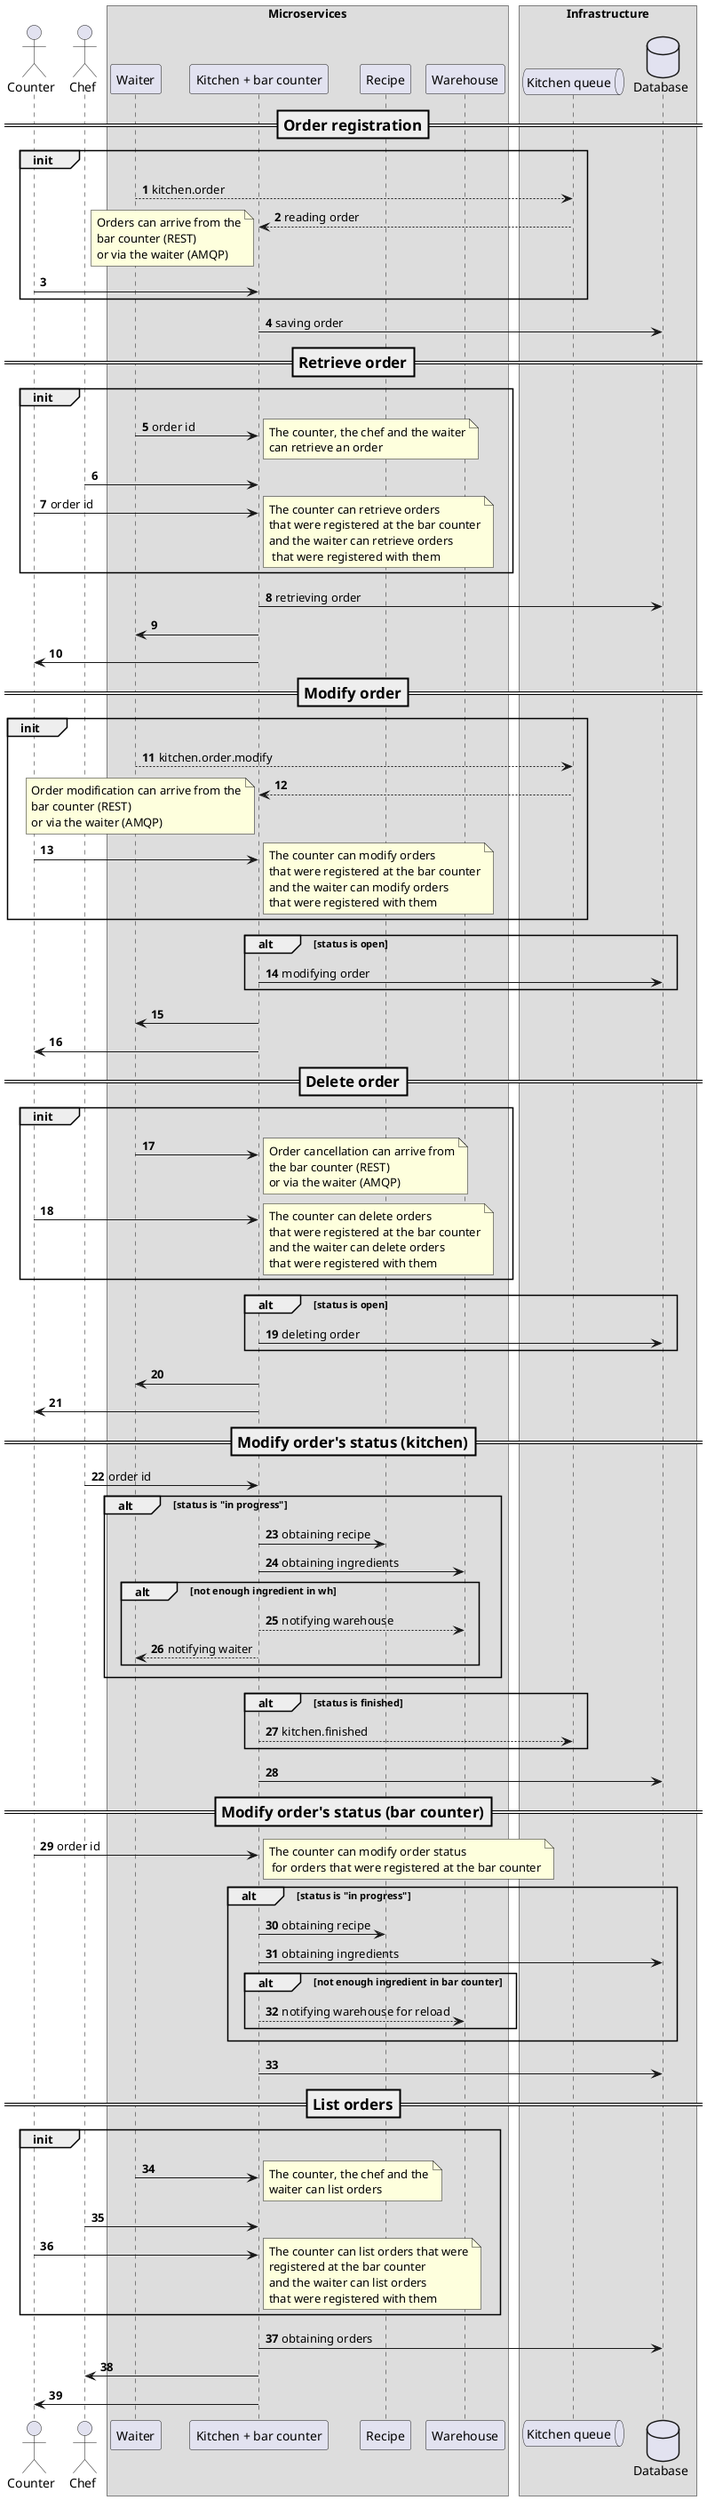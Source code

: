@startuml
!pragma teoz true
autonumber

actor Counter as c
actor "Chef" as ka

box Microservices
participant Waiter as w
participant "Kitchen + bar counter" as k
participant Recipe as r
participant Warehouse as wh
end box

box Infrastructure
queue "Kitchen queue" as q
database Database as d
end box

=== Order registration ==
group init
w --> q: kitchen.order
q --> k: reading order
note left: Orders can arrive from the\nbar counter (REST)\nor via the waiter (AMQP)
c -> k
end
k -> d: saving order

=== Retrieve order ==
group init
w -> k: order id
note right: The counter, the chef and the waiter\ncan retrieve an order
ka -> k
c -> k: order id
note right: The counter can retrieve orders\nthat were registered at the bar counter\nand the waiter can retrieve orders\n that were registered with them
end
k -> d: retrieving order
k -> w
k -> c

=== Modify order ==
group init
w --> q: kitchen.order.modify
q --> k
note left: Order modification can arrive from the\nbar counter (REST)\nor via the waiter (AMQP)
c -> k
note right: The counter can modify orders\nthat were registered at the bar counter\nand the waiter can modify orders\nthat were registered with them
end
alt status is open
k -> d: modifying order
end
k -> w
k -> c

=== Delete order ==
group init
w -> k
note right: Order cancellation can arrive from\nthe bar counter (REST)\nor via the waiter (AMQP)
c -> k
note right: The counter can delete orders\nthat were registered at the bar counter\nand the waiter can delete orders\nthat were registered with them
end
alt status is open
k -> d: deleting order
end
k -> w
k -> c

=== Modify order's status (kitchen) ==
ka -> k: order id
alt status is "in progress"
k -> r: obtaining recipe
k -> wh: obtaining ingredients
    alt not enough ingredient in wh
    k --> wh: notifying warehouse
    k --> w: notifying waiter
    end
end
alt status is finished
k --> q: kitchen.finished
end
k -> d

=== Modify order's status (bar counter) ==
c -> k: order id
note right: The counter can modify order status\n for orders that were registered at the bar counter
alt status is "in progress"
k -> r: obtaining recipe
k -> d: obtaining ingredients
    alt not enough ingredient in bar counter
    k --> wh: notifying warehouse for reload
    end
end
k -> d

=== List orders ==
group init
w -> k
note right: The counter, the chef and the\nwaiter can list orders
ka -> k
c -> k
note right: The counter can list orders that were\nregistered at the bar counter\nand the waiter can list orders\nthat were registered with them
end
k -> d: obtaining orders
k -> ka
k -> c

@enduml